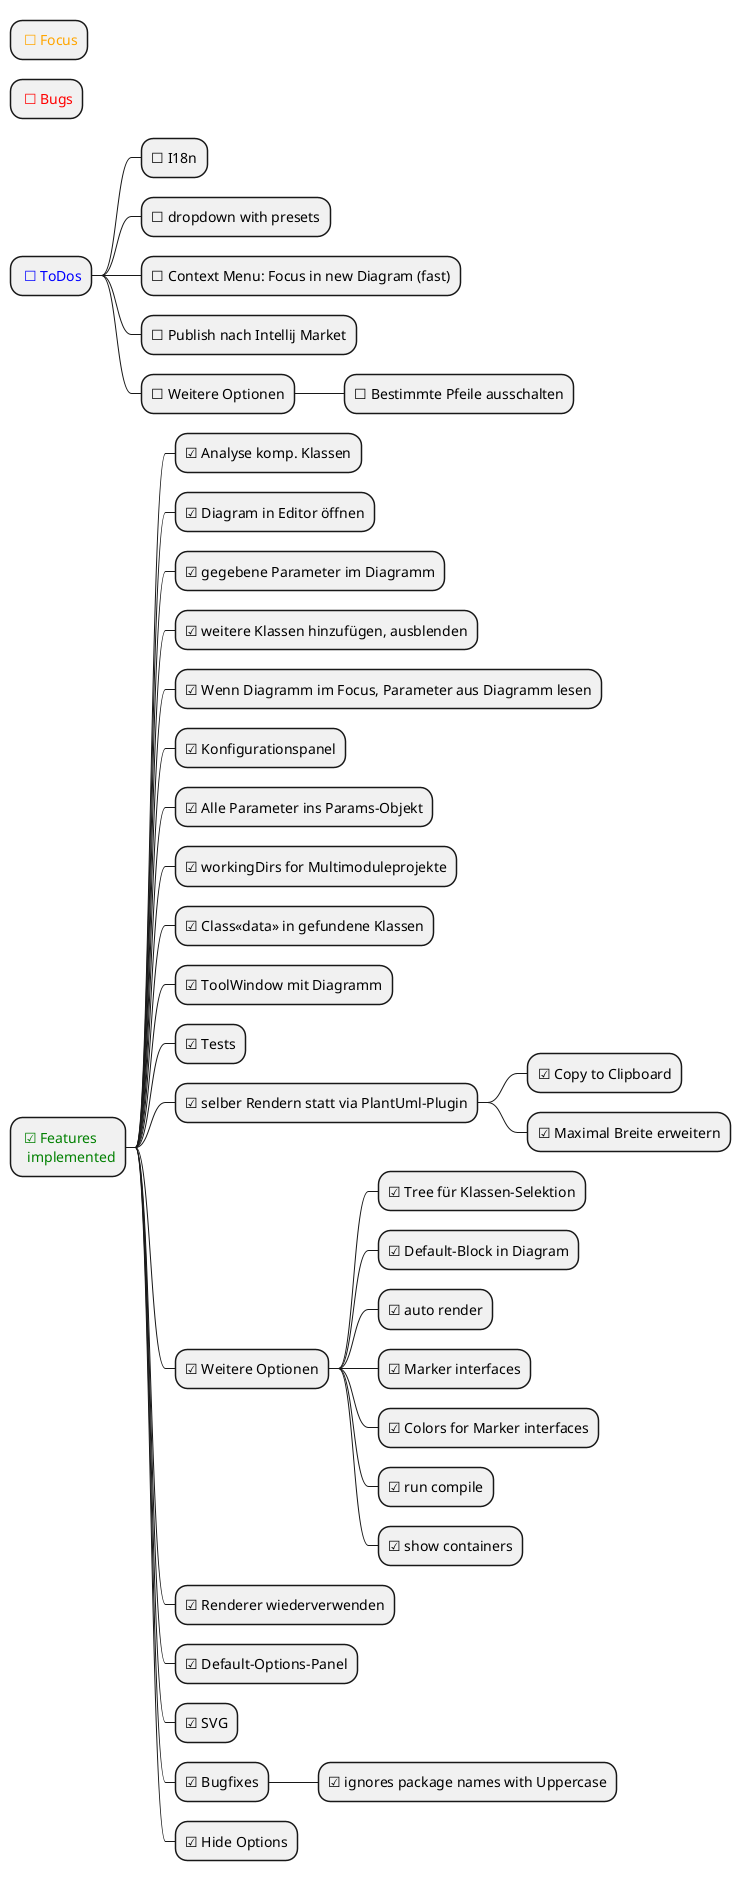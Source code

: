 @startmindmap
skinparam monochrome false

* <color:orange> ☐ Focus

* <color:red> ☐ Bugs

* <color:blue> ☐ ToDos
** ☐ I18n
** ☐ dropdown with presets
** ☐ Context Menu: Focus in new Diagram (fast)
** ☐ Publish nach Intellij Market
** ☐ Weitere Optionen
*** ☐ Bestimmte Pfeile ausschalten

* <color:green> ☑ Features\n <color:green> implemented
** ☑ Analyse komp. Klassen
** ☑ Diagram in Editor öffnen
** ☑ gegebene Parameter im Diagramm
** ☑ weitere Klassen hinzufügen, ausblenden
** ☑ Wenn Diagramm im Focus, Parameter aus Diagramm lesen
** ☑ Konfigurationspanel
** ☑ Alle Parameter ins Params-Objekt
** ☑ workingDirs for Multimoduleprojekte
** ☑ Class<<data>> in gefundene Klassen
** ☑ ToolWindow mit Diagramm
** ☑ Tests
** ☑ selber Rendern statt via PlantUml-Plugin
*** ☑ Copy to Clipboard
*** ☑ Maximal Breite erweitern
** ☑ Weitere Optionen
*** ☑ Tree für Klassen-Selektion
*** ☑ Default-Block in Diagram
*** ☑ auto render
*** ☑ Marker interfaces
*** ☑ Colors for Marker interfaces
*** ☑ run compile
*** ☑ show containers
** ☑ Renderer wiederverwenden
** ☑ Default-Options-Panel
** ☑ SVG
** ☑ Bugfixes
*** ☑ ignores package names with Uppercase
** ☑ Hide Options


@endmindmap
